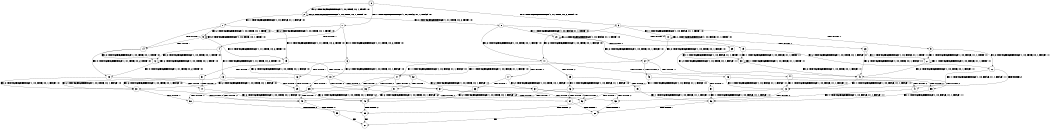 digraph BCG {
size = "7, 10.5";
center = TRUE;
node [shape = circle];
0 [peripheries = 2];
0 -> 1 [label = "EX !1 !ATOMIC_EXCH_BRANCH (1, +0, FALSE, +1, 1, FALSE) !:0:"];
0 -> 2 [label = "EX !2 !ATOMIC_EXCH_BRANCH (1, +0, TRUE, +0, 1, TRUE) !:0:"];
0 -> 3 [label = "EX !0 !ATOMIC_EXCH_BRANCH (1, +1, TRUE, +0, 2, TRUE) !:0:"];
1 -> 4 [label = "TERMINATE !1"];
1 -> 5 [label = "EX !2 !ATOMIC_EXCH_BRANCH (1, +0, TRUE, +0, 1, TRUE) !:0:"];
1 -> 6 [label = "EX !0 !ATOMIC_EXCH_BRANCH (1, +1, TRUE, +0, 2, TRUE) !:0:"];
2 -> 7 [label = "EX !1 !ATOMIC_EXCH_BRANCH (1, +0, FALSE, +1, 1, FALSE) !:0:"];
2 -> 8 [label = "EX !0 !ATOMIC_EXCH_BRANCH (1, +1, TRUE, +0, 2, TRUE) !:0:"];
2 -> 2 [label = "EX !2 !ATOMIC_EXCH_BRANCH (1, +0, TRUE, +0, 1, TRUE) !:0:"];
3 -> 9 [label = "TERMINATE !0"];
3 -> 10 [label = "EX !1 !ATOMIC_EXCH_BRANCH (1, +0, FALSE, +1, 1, TRUE) !:0:"];
3 -> 11 [label = "EX !2 !ATOMIC_EXCH_BRANCH (1, +0, TRUE, +0, 1, FALSE) !:0:"];
4 -> 12 [label = "EX !2 !ATOMIC_EXCH_BRANCH (1, +0, TRUE, +0, 1, TRUE) !:0:"];
4 -> 13 [label = "EX !0 !ATOMIC_EXCH_BRANCH (1, +1, TRUE, +0, 2, TRUE) !:0:"];
5 -> 14 [label = "TERMINATE !1"];
5 -> 15 [label = "EX !0 !ATOMIC_EXCH_BRANCH (1, +1, TRUE, +0, 2, TRUE) !:0:"];
5 -> 5 [label = "EX !2 !ATOMIC_EXCH_BRANCH (1, +0, TRUE, +0, 1, TRUE) !:0:"];
6 -> 16 [label = "TERMINATE !1"];
6 -> 17 [label = "TERMINATE !0"];
6 -> 18 [label = "EX !2 !ATOMIC_EXCH_BRANCH (1, +0, TRUE, +0, 1, FALSE) !:0:"];
7 -> 14 [label = "TERMINATE !1"];
7 -> 15 [label = "EX !0 !ATOMIC_EXCH_BRANCH (1, +1, TRUE, +0, 2, TRUE) !:0:"];
7 -> 5 [label = "EX !2 !ATOMIC_EXCH_BRANCH (1, +0, TRUE, +0, 1, TRUE) !:0:"];
8 -> 19 [label = "TERMINATE !0"];
8 -> 20 [label = "EX !1 !ATOMIC_EXCH_BRANCH (1, +0, FALSE, +1, 1, TRUE) !:0:"];
8 -> 11 [label = "EX !2 !ATOMIC_EXCH_BRANCH (1, +0, TRUE, +0, 1, FALSE) !:0:"];
9 -> 21 [label = "EX !1 !ATOMIC_EXCH_BRANCH (1, +0, FALSE, +1, 1, TRUE) !:1:"];
9 -> 22 [label = "EX !2 !ATOMIC_EXCH_BRANCH (1, +0, TRUE, +0, 1, FALSE) !:1:"];
10 -> 23 [label = "TERMINATE !0"];
10 -> 24 [label = "EX !2 !ATOMIC_EXCH_BRANCH (1, +0, TRUE, +0, 1, FALSE) !:0:"];
10 -> 10 [label = "EX !1 !ATOMIC_EXCH_BRANCH (1, +0, FALSE, +1, 1, TRUE) !:0:"];
11 -> 25 [label = "TERMINATE !2"];
11 -> 26 [label = "TERMINATE !0"];
11 -> 27 [label = "EX !1 !ATOMIC_EXCH_BRANCH (1, +0, FALSE, +1, 1, FALSE) !:0:"];
12 -> 28 [label = "EX !0 !ATOMIC_EXCH_BRANCH (1, +1, TRUE, +0, 2, TRUE) !:0:"];
12 -> 12 [label = "EX !2 !ATOMIC_EXCH_BRANCH (1, +0, TRUE, +0, 1, TRUE) !:0:"];
13 -> 29 [label = "TERMINATE !0"];
13 -> 30 [label = "EX !2 !ATOMIC_EXCH_BRANCH (1, +0, TRUE, +0, 1, FALSE) !:0:"];
14 -> 28 [label = "EX !0 !ATOMIC_EXCH_BRANCH (1, +1, TRUE, +0, 2, TRUE) !:0:"];
14 -> 12 [label = "EX !2 !ATOMIC_EXCH_BRANCH (1, +0, TRUE, +0, 1, TRUE) !:0:"];
15 -> 31 [label = "TERMINATE !1"];
15 -> 32 [label = "TERMINATE !0"];
15 -> 18 [label = "EX !2 !ATOMIC_EXCH_BRANCH (1, +0, TRUE, +0, 1, FALSE) !:0:"];
16 -> 29 [label = "TERMINATE !0"];
16 -> 30 [label = "EX !2 !ATOMIC_EXCH_BRANCH (1, +0, TRUE, +0, 1, FALSE) !:0:"];
17 -> 33 [label = "TERMINATE !1"];
17 -> 34 [label = "EX !2 !ATOMIC_EXCH_BRANCH (1, +0, TRUE, +0, 1, FALSE) !:1:"];
18 -> 35 [label = "TERMINATE !1"];
18 -> 36 [label = "TERMINATE !2"];
18 -> 37 [label = "TERMINATE !0"];
19 -> 38 [label = "EX !1 !ATOMIC_EXCH_BRANCH (1, +0, FALSE, +1, 1, TRUE) !:1:"];
19 -> 22 [label = "EX !2 !ATOMIC_EXCH_BRANCH (1, +0, TRUE, +0, 1, FALSE) !:1:"];
20 -> 39 [label = "TERMINATE !0"];
20 -> 24 [label = "EX !2 !ATOMIC_EXCH_BRANCH (1, +0, TRUE, +0, 1, FALSE) !:0:"];
20 -> 20 [label = "EX !1 !ATOMIC_EXCH_BRANCH (1, +0, FALSE, +1, 1, TRUE) !:0:"];
21 -> 40 [label = "EX !2 !ATOMIC_EXCH_BRANCH (1, +0, TRUE, +0, 1, FALSE) !:1:"];
21 -> 21 [label = "EX !1 !ATOMIC_EXCH_BRANCH (1, +0, FALSE, +1, 1, TRUE) !:1:"];
22 -> 41 [label = "TERMINATE !2"];
22 -> 42 [label = "EX !1 !ATOMIC_EXCH_BRANCH (1, +0, FALSE, +1, 1, FALSE) !:1:"];
23 -> 40 [label = "EX !2 !ATOMIC_EXCH_BRANCH (1, +0, TRUE, +0, 1, FALSE) !:1:"];
23 -> 21 [label = "EX !1 !ATOMIC_EXCH_BRANCH (1, +0, FALSE, +1, 1, TRUE) !:1:"];
24 -> 43 [label = "TERMINATE !2"];
24 -> 44 [label = "TERMINATE !0"];
24 -> 27 [label = "EX !1 !ATOMIC_EXCH_BRANCH (1, +0, FALSE, +1, 1, FALSE) !:0:"];
25 -> 45 [label = "TERMINATE !0"];
25 -> 46 [label = "EX !1 !ATOMIC_EXCH_BRANCH (1, +0, FALSE, +1, 1, FALSE) !:0:"];
26 -> 41 [label = "TERMINATE !2"];
26 -> 42 [label = "EX !1 !ATOMIC_EXCH_BRANCH (1, +0, FALSE, +1, 1, FALSE) !:1:"];
27 -> 35 [label = "TERMINATE !1"];
27 -> 36 [label = "TERMINATE !2"];
27 -> 37 [label = "TERMINATE !0"];
28 -> 47 [label = "TERMINATE !0"];
28 -> 30 [label = "EX !2 !ATOMIC_EXCH_BRANCH (1, +0, TRUE, +0, 1, FALSE) !:0:"];
29 -> 48 [label = "EX !2 !ATOMIC_EXCH_BRANCH (1, +0, TRUE, +0, 1, FALSE) !:2:"];
30 -> 49 [label = "TERMINATE !2"];
30 -> 50 [label = "TERMINATE !0"];
31 -> 47 [label = "TERMINATE !0"];
31 -> 30 [label = "EX !2 !ATOMIC_EXCH_BRANCH (1, +0, TRUE, +0, 1, FALSE) !:0:"];
32 -> 51 [label = "TERMINATE !1"];
32 -> 34 [label = "EX !2 !ATOMIC_EXCH_BRANCH (1, +0, TRUE, +0, 1, FALSE) !:1:"];
33 -> 48 [label = "EX !2 !ATOMIC_EXCH_BRANCH (1, +0, TRUE, +0, 1, FALSE) !:2:"];
34 -> 52 [label = "TERMINATE !1"];
34 -> 53 [label = "TERMINATE !2"];
35 -> 49 [label = "TERMINATE !2"];
35 -> 50 [label = "TERMINATE !0"];
36 -> 49 [label = "TERMINATE !1"];
36 -> 54 [label = "TERMINATE !0"];
37 -> 52 [label = "TERMINATE !1"];
37 -> 53 [label = "TERMINATE !2"];
38 -> 40 [label = "EX !2 !ATOMIC_EXCH_BRANCH (1, +0, TRUE, +0, 1, FALSE) !:1:"];
38 -> 38 [label = "EX !1 !ATOMIC_EXCH_BRANCH (1, +0, FALSE, +1, 1, TRUE) !:1:"];
39 -> 40 [label = "EX !2 !ATOMIC_EXCH_BRANCH (1, +0, TRUE, +0, 1, FALSE) !:1:"];
39 -> 38 [label = "EX !1 !ATOMIC_EXCH_BRANCH (1, +0, FALSE, +1, 1, TRUE) !:1:"];
40 -> 55 [label = "TERMINATE !2"];
40 -> 42 [label = "EX !1 !ATOMIC_EXCH_BRANCH (1, +0, FALSE, +1, 1, FALSE) !:1:"];
41 -> 56 [label = "EX !1 !ATOMIC_EXCH_BRANCH (1, +0, FALSE, +1, 1, FALSE) !:1:"];
42 -> 52 [label = "TERMINATE !1"];
42 -> 53 [label = "TERMINATE !2"];
43 -> 57 [label = "TERMINATE !0"];
43 -> 46 [label = "EX !1 !ATOMIC_EXCH_BRANCH (1, +0, FALSE, +1, 1, FALSE) !:0:"];
44 -> 55 [label = "TERMINATE !2"];
44 -> 42 [label = "EX !1 !ATOMIC_EXCH_BRANCH (1, +0, FALSE, +1, 1, FALSE) !:1:"];
45 -> 56 [label = "EX !1 !ATOMIC_EXCH_BRANCH (1, +0, FALSE, +1, 1, FALSE) !:1:"];
46 -> 49 [label = "TERMINATE !1"];
46 -> 54 [label = "TERMINATE !0"];
47 -> 48 [label = "EX !2 !ATOMIC_EXCH_BRANCH (1, +0, TRUE, +0, 1, FALSE) !:2:"];
48 -> 58 [label = "TERMINATE !2"];
49 -> 59 [label = "TERMINATE !0"];
50 -> 58 [label = "TERMINATE !2"];
51 -> 48 [label = "EX !2 !ATOMIC_EXCH_BRANCH (1, +0, TRUE, +0, 1, FALSE) !:2:"];
52 -> 58 [label = "TERMINATE !2"];
53 -> 60 [label = "TERMINATE !1"];
54 -> 60 [label = "TERMINATE !1"];
55 -> 56 [label = "EX !1 !ATOMIC_EXCH_BRANCH (1, +0, FALSE, +1, 1, FALSE) !:1:"];
56 -> 60 [label = "TERMINATE !1"];
57 -> 56 [label = "EX !1 !ATOMIC_EXCH_BRANCH (1, +0, FALSE, +1, 1, FALSE) !:1:"];
58 -> 61 [label = "exit"];
59 -> 61 [label = "exit"];
60 -> 61 [label = "exit"];
}
